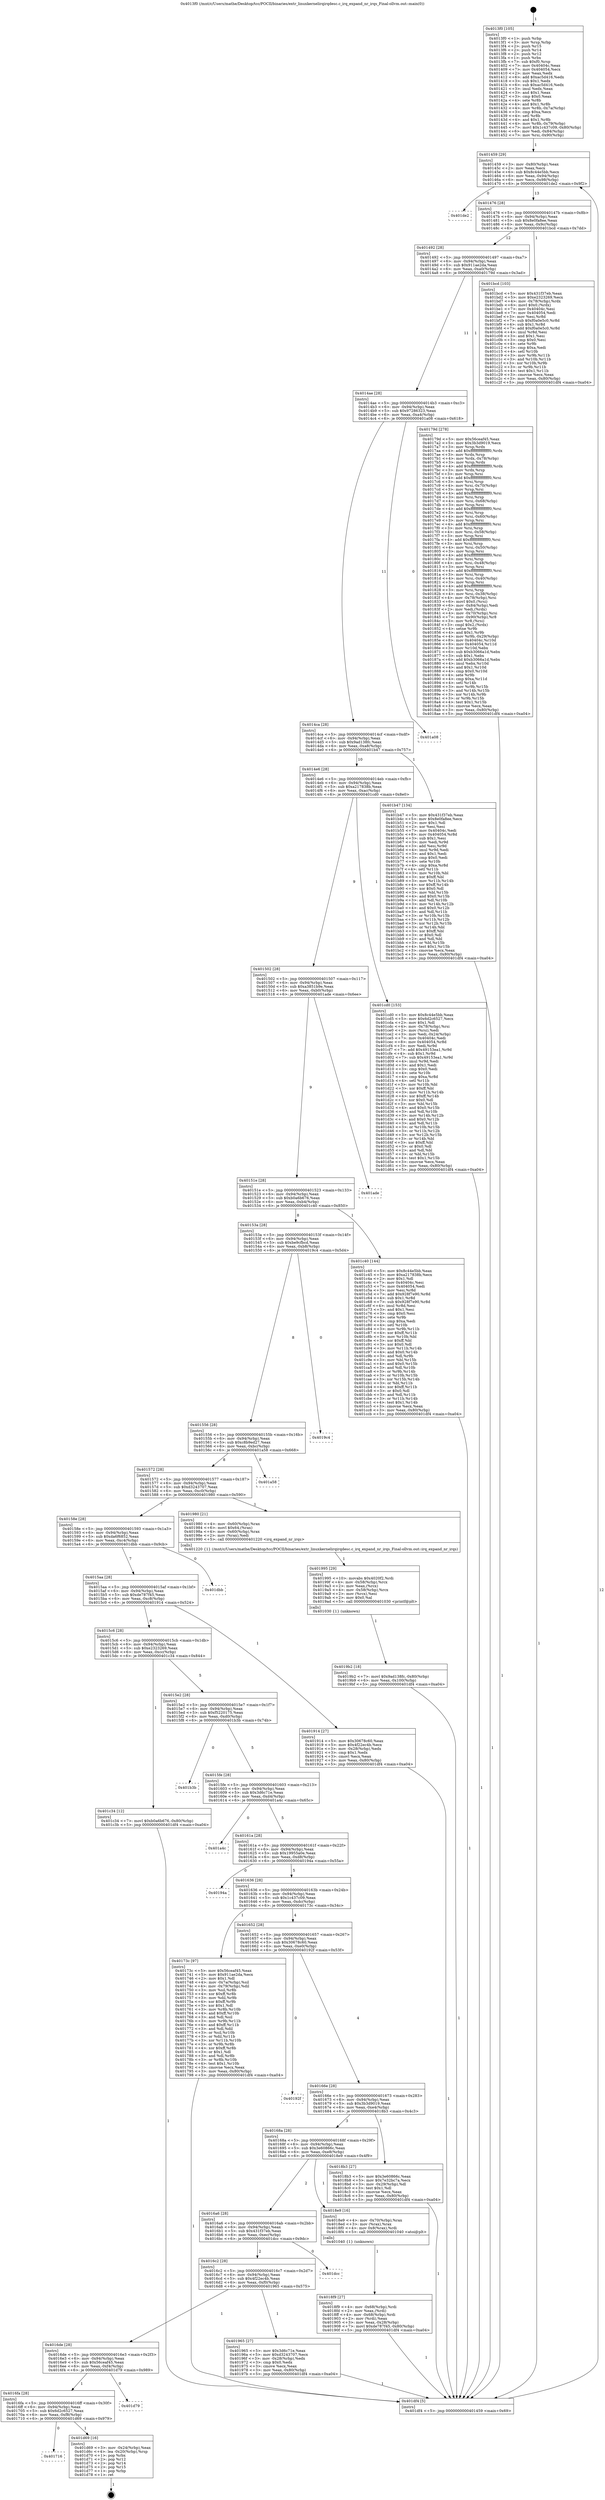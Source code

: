 digraph "0x4013f0" {
  label = "0x4013f0 (/mnt/c/Users/mathe/Desktop/tcc/POCII/binaries/extr_linuxkernelirqirqdesc.c_irq_expand_nr_irqs_Final-ollvm.out::main(0))"
  labelloc = "t"
  node[shape=record]

  Entry [label="",width=0.3,height=0.3,shape=circle,fillcolor=black,style=filled]
  "0x401459" [label="{
     0x401459 [29]\l
     | [instrs]\l
     &nbsp;&nbsp;0x401459 \<+3\>: mov -0x80(%rbp),%eax\l
     &nbsp;&nbsp;0x40145c \<+2\>: mov %eax,%ecx\l
     &nbsp;&nbsp;0x40145e \<+6\>: sub $0x8c44e5bb,%ecx\l
     &nbsp;&nbsp;0x401464 \<+6\>: mov %eax,-0x94(%rbp)\l
     &nbsp;&nbsp;0x40146a \<+6\>: mov %ecx,-0x98(%rbp)\l
     &nbsp;&nbsp;0x401470 \<+6\>: je 0000000000401de2 \<main+0x9f2\>\l
  }"]
  "0x401de2" [label="{
     0x401de2\l
  }", style=dashed]
  "0x401476" [label="{
     0x401476 [28]\l
     | [instrs]\l
     &nbsp;&nbsp;0x401476 \<+5\>: jmp 000000000040147b \<main+0x8b\>\l
     &nbsp;&nbsp;0x40147b \<+6\>: mov -0x94(%rbp),%eax\l
     &nbsp;&nbsp;0x401481 \<+5\>: sub $0x8e0fa8ee,%eax\l
     &nbsp;&nbsp;0x401486 \<+6\>: mov %eax,-0x9c(%rbp)\l
     &nbsp;&nbsp;0x40148c \<+6\>: je 0000000000401bcd \<main+0x7dd\>\l
  }"]
  Exit [label="",width=0.3,height=0.3,shape=circle,fillcolor=black,style=filled,peripheries=2]
  "0x401bcd" [label="{
     0x401bcd [103]\l
     | [instrs]\l
     &nbsp;&nbsp;0x401bcd \<+5\>: mov $0x431f37eb,%eax\l
     &nbsp;&nbsp;0x401bd2 \<+5\>: mov $0xe2323269,%ecx\l
     &nbsp;&nbsp;0x401bd7 \<+4\>: mov -0x78(%rbp),%rdx\l
     &nbsp;&nbsp;0x401bdb \<+6\>: movl $0x0,(%rdx)\l
     &nbsp;&nbsp;0x401be1 \<+7\>: mov 0x40404c,%esi\l
     &nbsp;&nbsp;0x401be8 \<+7\>: mov 0x404054,%edi\l
     &nbsp;&nbsp;0x401bef \<+3\>: mov %esi,%r8d\l
     &nbsp;&nbsp;0x401bf2 \<+7\>: sub $0xf0a0e5c0,%r8d\l
     &nbsp;&nbsp;0x401bf9 \<+4\>: sub $0x1,%r8d\l
     &nbsp;&nbsp;0x401bfd \<+7\>: add $0xf0a0e5c0,%r8d\l
     &nbsp;&nbsp;0x401c04 \<+4\>: imul %r8d,%esi\l
     &nbsp;&nbsp;0x401c08 \<+3\>: and $0x1,%esi\l
     &nbsp;&nbsp;0x401c0b \<+3\>: cmp $0x0,%esi\l
     &nbsp;&nbsp;0x401c0e \<+4\>: sete %r9b\l
     &nbsp;&nbsp;0x401c12 \<+3\>: cmp $0xa,%edi\l
     &nbsp;&nbsp;0x401c15 \<+4\>: setl %r10b\l
     &nbsp;&nbsp;0x401c19 \<+3\>: mov %r9b,%r11b\l
     &nbsp;&nbsp;0x401c1c \<+3\>: and %r10b,%r11b\l
     &nbsp;&nbsp;0x401c1f \<+3\>: xor %r10b,%r9b\l
     &nbsp;&nbsp;0x401c22 \<+3\>: or %r9b,%r11b\l
     &nbsp;&nbsp;0x401c25 \<+4\>: test $0x1,%r11b\l
     &nbsp;&nbsp;0x401c29 \<+3\>: cmovne %ecx,%eax\l
     &nbsp;&nbsp;0x401c2c \<+3\>: mov %eax,-0x80(%rbp)\l
     &nbsp;&nbsp;0x401c2f \<+5\>: jmp 0000000000401df4 \<main+0xa04\>\l
  }"]
  "0x401492" [label="{
     0x401492 [28]\l
     | [instrs]\l
     &nbsp;&nbsp;0x401492 \<+5\>: jmp 0000000000401497 \<main+0xa7\>\l
     &nbsp;&nbsp;0x401497 \<+6\>: mov -0x94(%rbp),%eax\l
     &nbsp;&nbsp;0x40149d \<+5\>: sub $0x911ae2da,%eax\l
     &nbsp;&nbsp;0x4014a2 \<+6\>: mov %eax,-0xa0(%rbp)\l
     &nbsp;&nbsp;0x4014a8 \<+6\>: je 000000000040179d \<main+0x3ad\>\l
  }"]
  "0x401716" [label="{
     0x401716\l
  }", style=dashed]
  "0x40179d" [label="{
     0x40179d [278]\l
     | [instrs]\l
     &nbsp;&nbsp;0x40179d \<+5\>: mov $0x56ceaf45,%eax\l
     &nbsp;&nbsp;0x4017a2 \<+5\>: mov $0x3b3d9019,%ecx\l
     &nbsp;&nbsp;0x4017a7 \<+3\>: mov %rsp,%rdx\l
     &nbsp;&nbsp;0x4017aa \<+4\>: add $0xfffffffffffffff0,%rdx\l
     &nbsp;&nbsp;0x4017ae \<+3\>: mov %rdx,%rsp\l
     &nbsp;&nbsp;0x4017b1 \<+4\>: mov %rdx,-0x78(%rbp)\l
     &nbsp;&nbsp;0x4017b5 \<+3\>: mov %rsp,%rdx\l
     &nbsp;&nbsp;0x4017b8 \<+4\>: add $0xfffffffffffffff0,%rdx\l
     &nbsp;&nbsp;0x4017bc \<+3\>: mov %rdx,%rsp\l
     &nbsp;&nbsp;0x4017bf \<+3\>: mov %rsp,%rsi\l
     &nbsp;&nbsp;0x4017c2 \<+4\>: add $0xfffffffffffffff0,%rsi\l
     &nbsp;&nbsp;0x4017c6 \<+3\>: mov %rsi,%rsp\l
     &nbsp;&nbsp;0x4017c9 \<+4\>: mov %rsi,-0x70(%rbp)\l
     &nbsp;&nbsp;0x4017cd \<+3\>: mov %rsp,%rsi\l
     &nbsp;&nbsp;0x4017d0 \<+4\>: add $0xfffffffffffffff0,%rsi\l
     &nbsp;&nbsp;0x4017d4 \<+3\>: mov %rsi,%rsp\l
     &nbsp;&nbsp;0x4017d7 \<+4\>: mov %rsi,-0x68(%rbp)\l
     &nbsp;&nbsp;0x4017db \<+3\>: mov %rsp,%rsi\l
     &nbsp;&nbsp;0x4017de \<+4\>: add $0xfffffffffffffff0,%rsi\l
     &nbsp;&nbsp;0x4017e2 \<+3\>: mov %rsi,%rsp\l
     &nbsp;&nbsp;0x4017e5 \<+4\>: mov %rsi,-0x60(%rbp)\l
     &nbsp;&nbsp;0x4017e9 \<+3\>: mov %rsp,%rsi\l
     &nbsp;&nbsp;0x4017ec \<+4\>: add $0xfffffffffffffff0,%rsi\l
     &nbsp;&nbsp;0x4017f0 \<+3\>: mov %rsi,%rsp\l
     &nbsp;&nbsp;0x4017f3 \<+4\>: mov %rsi,-0x58(%rbp)\l
     &nbsp;&nbsp;0x4017f7 \<+3\>: mov %rsp,%rsi\l
     &nbsp;&nbsp;0x4017fa \<+4\>: add $0xfffffffffffffff0,%rsi\l
     &nbsp;&nbsp;0x4017fe \<+3\>: mov %rsi,%rsp\l
     &nbsp;&nbsp;0x401801 \<+4\>: mov %rsi,-0x50(%rbp)\l
     &nbsp;&nbsp;0x401805 \<+3\>: mov %rsp,%rsi\l
     &nbsp;&nbsp;0x401808 \<+4\>: add $0xfffffffffffffff0,%rsi\l
     &nbsp;&nbsp;0x40180c \<+3\>: mov %rsi,%rsp\l
     &nbsp;&nbsp;0x40180f \<+4\>: mov %rsi,-0x48(%rbp)\l
     &nbsp;&nbsp;0x401813 \<+3\>: mov %rsp,%rsi\l
     &nbsp;&nbsp;0x401816 \<+4\>: add $0xfffffffffffffff0,%rsi\l
     &nbsp;&nbsp;0x40181a \<+3\>: mov %rsi,%rsp\l
     &nbsp;&nbsp;0x40181d \<+4\>: mov %rsi,-0x40(%rbp)\l
     &nbsp;&nbsp;0x401821 \<+3\>: mov %rsp,%rsi\l
     &nbsp;&nbsp;0x401824 \<+4\>: add $0xfffffffffffffff0,%rsi\l
     &nbsp;&nbsp;0x401828 \<+3\>: mov %rsi,%rsp\l
     &nbsp;&nbsp;0x40182b \<+4\>: mov %rsi,-0x38(%rbp)\l
     &nbsp;&nbsp;0x40182f \<+4\>: mov -0x78(%rbp),%rsi\l
     &nbsp;&nbsp;0x401833 \<+6\>: movl $0x0,(%rsi)\l
     &nbsp;&nbsp;0x401839 \<+6\>: mov -0x84(%rbp),%edi\l
     &nbsp;&nbsp;0x40183f \<+2\>: mov %edi,(%rdx)\l
     &nbsp;&nbsp;0x401841 \<+4\>: mov -0x70(%rbp),%rsi\l
     &nbsp;&nbsp;0x401845 \<+7\>: mov -0x90(%rbp),%r8\l
     &nbsp;&nbsp;0x40184c \<+3\>: mov %r8,(%rsi)\l
     &nbsp;&nbsp;0x40184f \<+3\>: cmpl $0x2,(%rdx)\l
     &nbsp;&nbsp;0x401852 \<+4\>: setne %r9b\l
     &nbsp;&nbsp;0x401856 \<+4\>: and $0x1,%r9b\l
     &nbsp;&nbsp;0x40185a \<+4\>: mov %r9b,-0x29(%rbp)\l
     &nbsp;&nbsp;0x40185e \<+8\>: mov 0x40404c,%r10d\l
     &nbsp;&nbsp;0x401866 \<+8\>: mov 0x404054,%r11d\l
     &nbsp;&nbsp;0x40186e \<+3\>: mov %r10d,%ebx\l
     &nbsp;&nbsp;0x401871 \<+6\>: sub $0xb3066a1d,%ebx\l
     &nbsp;&nbsp;0x401877 \<+3\>: sub $0x1,%ebx\l
     &nbsp;&nbsp;0x40187a \<+6\>: add $0xb3066a1d,%ebx\l
     &nbsp;&nbsp;0x401880 \<+4\>: imul %ebx,%r10d\l
     &nbsp;&nbsp;0x401884 \<+4\>: and $0x1,%r10d\l
     &nbsp;&nbsp;0x401888 \<+4\>: cmp $0x0,%r10d\l
     &nbsp;&nbsp;0x40188c \<+4\>: sete %r9b\l
     &nbsp;&nbsp;0x401890 \<+4\>: cmp $0xa,%r11d\l
     &nbsp;&nbsp;0x401894 \<+4\>: setl %r14b\l
     &nbsp;&nbsp;0x401898 \<+3\>: mov %r9b,%r15b\l
     &nbsp;&nbsp;0x40189b \<+3\>: and %r14b,%r15b\l
     &nbsp;&nbsp;0x40189e \<+3\>: xor %r14b,%r9b\l
     &nbsp;&nbsp;0x4018a1 \<+3\>: or %r9b,%r15b\l
     &nbsp;&nbsp;0x4018a4 \<+4\>: test $0x1,%r15b\l
     &nbsp;&nbsp;0x4018a8 \<+3\>: cmovne %ecx,%eax\l
     &nbsp;&nbsp;0x4018ab \<+3\>: mov %eax,-0x80(%rbp)\l
     &nbsp;&nbsp;0x4018ae \<+5\>: jmp 0000000000401df4 \<main+0xa04\>\l
  }"]
  "0x4014ae" [label="{
     0x4014ae [28]\l
     | [instrs]\l
     &nbsp;&nbsp;0x4014ae \<+5\>: jmp 00000000004014b3 \<main+0xc3\>\l
     &nbsp;&nbsp;0x4014b3 \<+6\>: mov -0x94(%rbp),%eax\l
     &nbsp;&nbsp;0x4014b9 \<+5\>: sub $0x97286323,%eax\l
     &nbsp;&nbsp;0x4014be \<+6\>: mov %eax,-0xa4(%rbp)\l
     &nbsp;&nbsp;0x4014c4 \<+6\>: je 0000000000401a08 \<main+0x618\>\l
  }"]
  "0x401d69" [label="{
     0x401d69 [16]\l
     | [instrs]\l
     &nbsp;&nbsp;0x401d69 \<+3\>: mov -0x24(%rbp),%eax\l
     &nbsp;&nbsp;0x401d6c \<+4\>: lea -0x20(%rbp),%rsp\l
     &nbsp;&nbsp;0x401d70 \<+1\>: pop %rbx\l
     &nbsp;&nbsp;0x401d71 \<+2\>: pop %r12\l
     &nbsp;&nbsp;0x401d73 \<+2\>: pop %r14\l
     &nbsp;&nbsp;0x401d75 \<+2\>: pop %r15\l
     &nbsp;&nbsp;0x401d77 \<+1\>: pop %rbp\l
     &nbsp;&nbsp;0x401d78 \<+1\>: ret\l
  }"]
  "0x401a08" [label="{
     0x401a08\l
  }", style=dashed]
  "0x4014ca" [label="{
     0x4014ca [28]\l
     | [instrs]\l
     &nbsp;&nbsp;0x4014ca \<+5\>: jmp 00000000004014cf \<main+0xdf\>\l
     &nbsp;&nbsp;0x4014cf \<+6\>: mov -0x94(%rbp),%eax\l
     &nbsp;&nbsp;0x4014d5 \<+5\>: sub $0x9ad138fc,%eax\l
     &nbsp;&nbsp;0x4014da \<+6\>: mov %eax,-0xa8(%rbp)\l
     &nbsp;&nbsp;0x4014e0 \<+6\>: je 0000000000401b47 \<main+0x757\>\l
  }"]
  "0x4016fa" [label="{
     0x4016fa [28]\l
     | [instrs]\l
     &nbsp;&nbsp;0x4016fa \<+5\>: jmp 00000000004016ff \<main+0x30f\>\l
     &nbsp;&nbsp;0x4016ff \<+6\>: mov -0x94(%rbp),%eax\l
     &nbsp;&nbsp;0x401705 \<+5\>: sub $0x6d2c6527,%eax\l
     &nbsp;&nbsp;0x40170a \<+6\>: mov %eax,-0xf8(%rbp)\l
     &nbsp;&nbsp;0x401710 \<+6\>: je 0000000000401d69 \<main+0x979\>\l
  }"]
  "0x401b47" [label="{
     0x401b47 [134]\l
     | [instrs]\l
     &nbsp;&nbsp;0x401b47 \<+5\>: mov $0x431f37eb,%eax\l
     &nbsp;&nbsp;0x401b4c \<+5\>: mov $0x8e0fa8ee,%ecx\l
     &nbsp;&nbsp;0x401b51 \<+2\>: mov $0x1,%dl\l
     &nbsp;&nbsp;0x401b53 \<+2\>: xor %esi,%esi\l
     &nbsp;&nbsp;0x401b55 \<+7\>: mov 0x40404c,%edi\l
     &nbsp;&nbsp;0x401b5c \<+8\>: mov 0x404054,%r8d\l
     &nbsp;&nbsp;0x401b64 \<+3\>: sub $0x1,%esi\l
     &nbsp;&nbsp;0x401b67 \<+3\>: mov %edi,%r9d\l
     &nbsp;&nbsp;0x401b6a \<+3\>: add %esi,%r9d\l
     &nbsp;&nbsp;0x401b6d \<+4\>: imul %r9d,%edi\l
     &nbsp;&nbsp;0x401b71 \<+3\>: and $0x1,%edi\l
     &nbsp;&nbsp;0x401b74 \<+3\>: cmp $0x0,%edi\l
     &nbsp;&nbsp;0x401b77 \<+4\>: sete %r10b\l
     &nbsp;&nbsp;0x401b7b \<+4\>: cmp $0xa,%r8d\l
     &nbsp;&nbsp;0x401b7f \<+4\>: setl %r11b\l
     &nbsp;&nbsp;0x401b83 \<+3\>: mov %r10b,%bl\l
     &nbsp;&nbsp;0x401b86 \<+3\>: xor $0xff,%bl\l
     &nbsp;&nbsp;0x401b89 \<+3\>: mov %r11b,%r14b\l
     &nbsp;&nbsp;0x401b8c \<+4\>: xor $0xff,%r14b\l
     &nbsp;&nbsp;0x401b90 \<+3\>: xor $0x0,%dl\l
     &nbsp;&nbsp;0x401b93 \<+3\>: mov %bl,%r15b\l
     &nbsp;&nbsp;0x401b96 \<+4\>: and $0x0,%r15b\l
     &nbsp;&nbsp;0x401b9a \<+3\>: and %dl,%r10b\l
     &nbsp;&nbsp;0x401b9d \<+3\>: mov %r14b,%r12b\l
     &nbsp;&nbsp;0x401ba0 \<+4\>: and $0x0,%r12b\l
     &nbsp;&nbsp;0x401ba4 \<+3\>: and %dl,%r11b\l
     &nbsp;&nbsp;0x401ba7 \<+3\>: or %r10b,%r15b\l
     &nbsp;&nbsp;0x401baa \<+3\>: or %r11b,%r12b\l
     &nbsp;&nbsp;0x401bad \<+3\>: xor %r12b,%r15b\l
     &nbsp;&nbsp;0x401bb0 \<+3\>: or %r14b,%bl\l
     &nbsp;&nbsp;0x401bb3 \<+3\>: xor $0xff,%bl\l
     &nbsp;&nbsp;0x401bb6 \<+3\>: or $0x0,%dl\l
     &nbsp;&nbsp;0x401bb9 \<+2\>: and %dl,%bl\l
     &nbsp;&nbsp;0x401bbb \<+3\>: or %bl,%r15b\l
     &nbsp;&nbsp;0x401bbe \<+4\>: test $0x1,%r15b\l
     &nbsp;&nbsp;0x401bc2 \<+3\>: cmovne %ecx,%eax\l
     &nbsp;&nbsp;0x401bc5 \<+3\>: mov %eax,-0x80(%rbp)\l
     &nbsp;&nbsp;0x401bc8 \<+5\>: jmp 0000000000401df4 \<main+0xa04\>\l
  }"]
  "0x4014e6" [label="{
     0x4014e6 [28]\l
     | [instrs]\l
     &nbsp;&nbsp;0x4014e6 \<+5\>: jmp 00000000004014eb \<main+0xfb\>\l
     &nbsp;&nbsp;0x4014eb \<+6\>: mov -0x94(%rbp),%eax\l
     &nbsp;&nbsp;0x4014f1 \<+5\>: sub $0xa217838b,%eax\l
     &nbsp;&nbsp;0x4014f6 \<+6\>: mov %eax,-0xac(%rbp)\l
     &nbsp;&nbsp;0x4014fc \<+6\>: je 0000000000401cd0 \<main+0x8e0\>\l
  }"]
  "0x401d79" [label="{
     0x401d79\l
  }", style=dashed]
  "0x401cd0" [label="{
     0x401cd0 [153]\l
     | [instrs]\l
     &nbsp;&nbsp;0x401cd0 \<+5\>: mov $0x8c44e5bb,%eax\l
     &nbsp;&nbsp;0x401cd5 \<+5\>: mov $0x6d2c6527,%ecx\l
     &nbsp;&nbsp;0x401cda \<+2\>: mov $0x1,%dl\l
     &nbsp;&nbsp;0x401cdc \<+4\>: mov -0x78(%rbp),%rsi\l
     &nbsp;&nbsp;0x401ce0 \<+2\>: mov (%rsi),%edi\l
     &nbsp;&nbsp;0x401ce2 \<+3\>: mov %edi,-0x24(%rbp)\l
     &nbsp;&nbsp;0x401ce5 \<+7\>: mov 0x40404c,%edi\l
     &nbsp;&nbsp;0x401cec \<+8\>: mov 0x404054,%r8d\l
     &nbsp;&nbsp;0x401cf4 \<+3\>: mov %edi,%r9d\l
     &nbsp;&nbsp;0x401cf7 \<+7\>: add $0x49153ea1,%r9d\l
     &nbsp;&nbsp;0x401cfe \<+4\>: sub $0x1,%r9d\l
     &nbsp;&nbsp;0x401d02 \<+7\>: sub $0x49153ea1,%r9d\l
     &nbsp;&nbsp;0x401d09 \<+4\>: imul %r9d,%edi\l
     &nbsp;&nbsp;0x401d0d \<+3\>: and $0x1,%edi\l
     &nbsp;&nbsp;0x401d10 \<+3\>: cmp $0x0,%edi\l
     &nbsp;&nbsp;0x401d13 \<+4\>: sete %r10b\l
     &nbsp;&nbsp;0x401d17 \<+4\>: cmp $0xa,%r8d\l
     &nbsp;&nbsp;0x401d1b \<+4\>: setl %r11b\l
     &nbsp;&nbsp;0x401d1f \<+3\>: mov %r10b,%bl\l
     &nbsp;&nbsp;0x401d22 \<+3\>: xor $0xff,%bl\l
     &nbsp;&nbsp;0x401d25 \<+3\>: mov %r11b,%r14b\l
     &nbsp;&nbsp;0x401d28 \<+4\>: xor $0xff,%r14b\l
     &nbsp;&nbsp;0x401d2c \<+3\>: xor $0x0,%dl\l
     &nbsp;&nbsp;0x401d2f \<+3\>: mov %bl,%r15b\l
     &nbsp;&nbsp;0x401d32 \<+4\>: and $0x0,%r15b\l
     &nbsp;&nbsp;0x401d36 \<+3\>: and %dl,%r10b\l
     &nbsp;&nbsp;0x401d39 \<+3\>: mov %r14b,%r12b\l
     &nbsp;&nbsp;0x401d3c \<+4\>: and $0x0,%r12b\l
     &nbsp;&nbsp;0x401d40 \<+3\>: and %dl,%r11b\l
     &nbsp;&nbsp;0x401d43 \<+3\>: or %r10b,%r15b\l
     &nbsp;&nbsp;0x401d46 \<+3\>: or %r11b,%r12b\l
     &nbsp;&nbsp;0x401d49 \<+3\>: xor %r12b,%r15b\l
     &nbsp;&nbsp;0x401d4c \<+3\>: or %r14b,%bl\l
     &nbsp;&nbsp;0x401d4f \<+3\>: xor $0xff,%bl\l
     &nbsp;&nbsp;0x401d52 \<+3\>: or $0x0,%dl\l
     &nbsp;&nbsp;0x401d55 \<+2\>: and %dl,%bl\l
     &nbsp;&nbsp;0x401d57 \<+3\>: or %bl,%r15b\l
     &nbsp;&nbsp;0x401d5a \<+4\>: test $0x1,%r15b\l
     &nbsp;&nbsp;0x401d5e \<+3\>: cmovne %ecx,%eax\l
     &nbsp;&nbsp;0x401d61 \<+3\>: mov %eax,-0x80(%rbp)\l
     &nbsp;&nbsp;0x401d64 \<+5\>: jmp 0000000000401df4 \<main+0xa04\>\l
  }"]
  "0x401502" [label="{
     0x401502 [28]\l
     | [instrs]\l
     &nbsp;&nbsp;0x401502 \<+5\>: jmp 0000000000401507 \<main+0x117\>\l
     &nbsp;&nbsp;0x401507 \<+6\>: mov -0x94(%rbp),%eax\l
     &nbsp;&nbsp;0x40150d \<+5\>: sub $0xa3851b9e,%eax\l
     &nbsp;&nbsp;0x401512 \<+6\>: mov %eax,-0xb0(%rbp)\l
     &nbsp;&nbsp;0x401518 \<+6\>: je 0000000000401ade \<main+0x6ee\>\l
  }"]
  "0x4019b2" [label="{
     0x4019b2 [18]\l
     | [instrs]\l
     &nbsp;&nbsp;0x4019b2 \<+7\>: movl $0x9ad138fc,-0x80(%rbp)\l
     &nbsp;&nbsp;0x4019b9 \<+6\>: mov %eax,-0x100(%rbp)\l
     &nbsp;&nbsp;0x4019bf \<+5\>: jmp 0000000000401df4 \<main+0xa04\>\l
  }"]
  "0x401ade" [label="{
     0x401ade\l
  }", style=dashed]
  "0x40151e" [label="{
     0x40151e [28]\l
     | [instrs]\l
     &nbsp;&nbsp;0x40151e \<+5\>: jmp 0000000000401523 \<main+0x133\>\l
     &nbsp;&nbsp;0x401523 \<+6\>: mov -0x94(%rbp),%eax\l
     &nbsp;&nbsp;0x401529 \<+5\>: sub $0xb0a6b676,%eax\l
     &nbsp;&nbsp;0x40152e \<+6\>: mov %eax,-0xb4(%rbp)\l
     &nbsp;&nbsp;0x401534 \<+6\>: je 0000000000401c40 \<main+0x850\>\l
  }"]
  "0x401995" [label="{
     0x401995 [29]\l
     | [instrs]\l
     &nbsp;&nbsp;0x401995 \<+10\>: movabs $0x4020f2,%rdi\l
     &nbsp;&nbsp;0x40199f \<+4\>: mov -0x58(%rbp),%rcx\l
     &nbsp;&nbsp;0x4019a3 \<+2\>: mov %eax,(%rcx)\l
     &nbsp;&nbsp;0x4019a5 \<+4\>: mov -0x58(%rbp),%rcx\l
     &nbsp;&nbsp;0x4019a9 \<+2\>: mov (%rcx),%esi\l
     &nbsp;&nbsp;0x4019ab \<+2\>: mov $0x0,%al\l
     &nbsp;&nbsp;0x4019ad \<+5\>: call 0000000000401030 \<printf@plt\>\l
     | [calls]\l
     &nbsp;&nbsp;0x401030 \{1\} (unknown)\l
  }"]
  "0x401c40" [label="{
     0x401c40 [144]\l
     | [instrs]\l
     &nbsp;&nbsp;0x401c40 \<+5\>: mov $0x8c44e5bb,%eax\l
     &nbsp;&nbsp;0x401c45 \<+5\>: mov $0xa217838b,%ecx\l
     &nbsp;&nbsp;0x401c4a \<+2\>: mov $0x1,%dl\l
     &nbsp;&nbsp;0x401c4c \<+7\>: mov 0x40404c,%esi\l
     &nbsp;&nbsp;0x401c53 \<+7\>: mov 0x404054,%edi\l
     &nbsp;&nbsp;0x401c5a \<+3\>: mov %esi,%r8d\l
     &nbsp;&nbsp;0x401c5d \<+7\>: add $0x928f7e90,%r8d\l
     &nbsp;&nbsp;0x401c64 \<+4\>: sub $0x1,%r8d\l
     &nbsp;&nbsp;0x401c68 \<+7\>: sub $0x928f7e90,%r8d\l
     &nbsp;&nbsp;0x401c6f \<+4\>: imul %r8d,%esi\l
     &nbsp;&nbsp;0x401c73 \<+3\>: and $0x1,%esi\l
     &nbsp;&nbsp;0x401c76 \<+3\>: cmp $0x0,%esi\l
     &nbsp;&nbsp;0x401c79 \<+4\>: sete %r9b\l
     &nbsp;&nbsp;0x401c7d \<+3\>: cmp $0xa,%edi\l
     &nbsp;&nbsp;0x401c80 \<+4\>: setl %r10b\l
     &nbsp;&nbsp;0x401c84 \<+3\>: mov %r9b,%r11b\l
     &nbsp;&nbsp;0x401c87 \<+4\>: xor $0xff,%r11b\l
     &nbsp;&nbsp;0x401c8b \<+3\>: mov %r10b,%bl\l
     &nbsp;&nbsp;0x401c8e \<+3\>: xor $0xff,%bl\l
     &nbsp;&nbsp;0x401c91 \<+3\>: xor $0x0,%dl\l
     &nbsp;&nbsp;0x401c94 \<+3\>: mov %r11b,%r14b\l
     &nbsp;&nbsp;0x401c97 \<+4\>: and $0x0,%r14b\l
     &nbsp;&nbsp;0x401c9b \<+3\>: and %dl,%r9b\l
     &nbsp;&nbsp;0x401c9e \<+3\>: mov %bl,%r15b\l
     &nbsp;&nbsp;0x401ca1 \<+4\>: and $0x0,%r15b\l
     &nbsp;&nbsp;0x401ca5 \<+3\>: and %dl,%r10b\l
     &nbsp;&nbsp;0x401ca8 \<+3\>: or %r9b,%r14b\l
     &nbsp;&nbsp;0x401cab \<+3\>: or %r10b,%r15b\l
     &nbsp;&nbsp;0x401cae \<+3\>: xor %r15b,%r14b\l
     &nbsp;&nbsp;0x401cb1 \<+3\>: or %bl,%r11b\l
     &nbsp;&nbsp;0x401cb4 \<+4\>: xor $0xff,%r11b\l
     &nbsp;&nbsp;0x401cb8 \<+3\>: or $0x0,%dl\l
     &nbsp;&nbsp;0x401cbb \<+3\>: and %dl,%r11b\l
     &nbsp;&nbsp;0x401cbe \<+3\>: or %r11b,%r14b\l
     &nbsp;&nbsp;0x401cc1 \<+4\>: test $0x1,%r14b\l
     &nbsp;&nbsp;0x401cc5 \<+3\>: cmovne %ecx,%eax\l
     &nbsp;&nbsp;0x401cc8 \<+3\>: mov %eax,-0x80(%rbp)\l
     &nbsp;&nbsp;0x401ccb \<+5\>: jmp 0000000000401df4 \<main+0xa04\>\l
  }"]
  "0x40153a" [label="{
     0x40153a [28]\l
     | [instrs]\l
     &nbsp;&nbsp;0x40153a \<+5\>: jmp 000000000040153f \<main+0x14f\>\l
     &nbsp;&nbsp;0x40153f \<+6\>: mov -0x94(%rbp),%eax\l
     &nbsp;&nbsp;0x401545 \<+5\>: sub $0xbe9cfbcd,%eax\l
     &nbsp;&nbsp;0x40154a \<+6\>: mov %eax,-0xb8(%rbp)\l
     &nbsp;&nbsp;0x401550 \<+6\>: je 00000000004019c4 \<main+0x5d4\>\l
  }"]
  "0x4016de" [label="{
     0x4016de [28]\l
     | [instrs]\l
     &nbsp;&nbsp;0x4016de \<+5\>: jmp 00000000004016e3 \<main+0x2f3\>\l
     &nbsp;&nbsp;0x4016e3 \<+6\>: mov -0x94(%rbp),%eax\l
     &nbsp;&nbsp;0x4016e9 \<+5\>: sub $0x56ceaf45,%eax\l
     &nbsp;&nbsp;0x4016ee \<+6\>: mov %eax,-0xf4(%rbp)\l
     &nbsp;&nbsp;0x4016f4 \<+6\>: je 0000000000401d79 \<main+0x989\>\l
  }"]
  "0x4019c4" [label="{
     0x4019c4\l
  }", style=dashed]
  "0x401556" [label="{
     0x401556 [28]\l
     | [instrs]\l
     &nbsp;&nbsp;0x401556 \<+5\>: jmp 000000000040155b \<main+0x16b\>\l
     &nbsp;&nbsp;0x40155b \<+6\>: mov -0x94(%rbp),%eax\l
     &nbsp;&nbsp;0x401561 \<+5\>: sub $0xc8b9ed27,%eax\l
     &nbsp;&nbsp;0x401566 \<+6\>: mov %eax,-0xbc(%rbp)\l
     &nbsp;&nbsp;0x40156c \<+6\>: je 0000000000401a58 \<main+0x668\>\l
  }"]
  "0x401965" [label="{
     0x401965 [27]\l
     | [instrs]\l
     &nbsp;&nbsp;0x401965 \<+5\>: mov $0x3d6c71e,%eax\l
     &nbsp;&nbsp;0x40196a \<+5\>: mov $0xd3243707,%ecx\l
     &nbsp;&nbsp;0x40196f \<+3\>: mov -0x28(%rbp),%edx\l
     &nbsp;&nbsp;0x401972 \<+3\>: cmp $0x0,%edx\l
     &nbsp;&nbsp;0x401975 \<+3\>: cmove %ecx,%eax\l
     &nbsp;&nbsp;0x401978 \<+3\>: mov %eax,-0x80(%rbp)\l
     &nbsp;&nbsp;0x40197b \<+5\>: jmp 0000000000401df4 \<main+0xa04\>\l
  }"]
  "0x401a58" [label="{
     0x401a58\l
  }", style=dashed]
  "0x401572" [label="{
     0x401572 [28]\l
     | [instrs]\l
     &nbsp;&nbsp;0x401572 \<+5\>: jmp 0000000000401577 \<main+0x187\>\l
     &nbsp;&nbsp;0x401577 \<+6\>: mov -0x94(%rbp),%eax\l
     &nbsp;&nbsp;0x40157d \<+5\>: sub $0xd3243707,%eax\l
     &nbsp;&nbsp;0x401582 \<+6\>: mov %eax,-0xc0(%rbp)\l
     &nbsp;&nbsp;0x401588 \<+6\>: je 0000000000401980 \<main+0x590\>\l
  }"]
  "0x4016c2" [label="{
     0x4016c2 [28]\l
     | [instrs]\l
     &nbsp;&nbsp;0x4016c2 \<+5\>: jmp 00000000004016c7 \<main+0x2d7\>\l
     &nbsp;&nbsp;0x4016c7 \<+6\>: mov -0x94(%rbp),%eax\l
     &nbsp;&nbsp;0x4016cd \<+5\>: sub $0x4f22ec4b,%eax\l
     &nbsp;&nbsp;0x4016d2 \<+6\>: mov %eax,-0xf0(%rbp)\l
     &nbsp;&nbsp;0x4016d8 \<+6\>: je 0000000000401965 \<main+0x575\>\l
  }"]
  "0x401980" [label="{
     0x401980 [21]\l
     | [instrs]\l
     &nbsp;&nbsp;0x401980 \<+4\>: mov -0x60(%rbp),%rax\l
     &nbsp;&nbsp;0x401984 \<+6\>: movl $0x64,(%rax)\l
     &nbsp;&nbsp;0x40198a \<+4\>: mov -0x60(%rbp),%rax\l
     &nbsp;&nbsp;0x40198e \<+2\>: mov (%rax),%edi\l
     &nbsp;&nbsp;0x401990 \<+5\>: call 0000000000401220 \<irq_expand_nr_irqs\>\l
     | [calls]\l
     &nbsp;&nbsp;0x401220 \{1\} (/mnt/c/Users/mathe/Desktop/tcc/POCII/binaries/extr_linuxkernelirqirqdesc.c_irq_expand_nr_irqs_Final-ollvm.out::irq_expand_nr_irqs)\l
  }"]
  "0x40158e" [label="{
     0x40158e [28]\l
     | [instrs]\l
     &nbsp;&nbsp;0x40158e \<+5\>: jmp 0000000000401593 \<main+0x1a3\>\l
     &nbsp;&nbsp;0x401593 \<+6\>: mov -0x94(%rbp),%eax\l
     &nbsp;&nbsp;0x401599 \<+5\>: sub $0xda6f6852,%eax\l
     &nbsp;&nbsp;0x40159e \<+6\>: mov %eax,-0xc4(%rbp)\l
     &nbsp;&nbsp;0x4015a4 \<+6\>: je 0000000000401dbb \<main+0x9cb\>\l
  }"]
  "0x401dcc" [label="{
     0x401dcc\l
  }", style=dashed]
  "0x401dbb" [label="{
     0x401dbb\l
  }", style=dashed]
  "0x4015aa" [label="{
     0x4015aa [28]\l
     | [instrs]\l
     &nbsp;&nbsp;0x4015aa \<+5\>: jmp 00000000004015af \<main+0x1bf\>\l
     &nbsp;&nbsp;0x4015af \<+6\>: mov -0x94(%rbp),%eax\l
     &nbsp;&nbsp;0x4015b5 \<+5\>: sub $0xde787f45,%eax\l
     &nbsp;&nbsp;0x4015ba \<+6\>: mov %eax,-0xc8(%rbp)\l
     &nbsp;&nbsp;0x4015c0 \<+6\>: je 0000000000401914 \<main+0x524\>\l
  }"]
  "0x4018f9" [label="{
     0x4018f9 [27]\l
     | [instrs]\l
     &nbsp;&nbsp;0x4018f9 \<+4\>: mov -0x68(%rbp),%rdi\l
     &nbsp;&nbsp;0x4018fd \<+2\>: mov %eax,(%rdi)\l
     &nbsp;&nbsp;0x4018ff \<+4\>: mov -0x68(%rbp),%rdi\l
     &nbsp;&nbsp;0x401903 \<+2\>: mov (%rdi),%eax\l
     &nbsp;&nbsp;0x401905 \<+3\>: mov %eax,-0x28(%rbp)\l
     &nbsp;&nbsp;0x401908 \<+7\>: movl $0xde787f45,-0x80(%rbp)\l
     &nbsp;&nbsp;0x40190f \<+5\>: jmp 0000000000401df4 \<main+0xa04\>\l
  }"]
  "0x401914" [label="{
     0x401914 [27]\l
     | [instrs]\l
     &nbsp;&nbsp;0x401914 \<+5\>: mov $0x30678c60,%eax\l
     &nbsp;&nbsp;0x401919 \<+5\>: mov $0x4f22ec4b,%ecx\l
     &nbsp;&nbsp;0x40191e \<+3\>: mov -0x28(%rbp),%edx\l
     &nbsp;&nbsp;0x401921 \<+3\>: cmp $0x1,%edx\l
     &nbsp;&nbsp;0x401924 \<+3\>: cmovl %ecx,%eax\l
     &nbsp;&nbsp;0x401927 \<+3\>: mov %eax,-0x80(%rbp)\l
     &nbsp;&nbsp;0x40192a \<+5\>: jmp 0000000000401df4 \<main+0xa04\>\l
  }"]
  "0x4015c6" [label="{
     0x4015c6 [28]\l
     | [instrs]\l
     &nbsp;&nbsp;0x4015c6 \<+5\>: jmp 00000000004015cb \<main+0x1db\>\l
     &nbsp;&nbsp;0x4015cb \<+6\>: mov -0x94(%rbp),%eax\l
     &nbsp;&nbsp;0x4015d1 \<+5\>: sub $0xe2323269,%eax\l
     &nbsp;&nbsp;0x4015d6 \<+6\>: mov %eax,-0xcc(%rbp)\l
     &nbsp;&nbsp;0x4015dc \<+6\>: je 0000000000401c34 \<main+0x844\>\l
  }"]
  "0x4016a6" [label="{
     0x4016a6 [28]\l
     | [instrs]\l
     &nbsp;&nbsp;0x4016a6 \<+5\>: jmp 00000000004016ab \<main+0x2bb\>\l
     &nbsp;&nbsp;0x4016ab \<+6\>: mov -0x94(%rbp),%eax\l
     &nbsp;&nbsp;0x4016b1 \<+5\>: sub $0x431f37eb,%eax\l
     &nbsp;&nbsp;0x4016b6 \<+6\>: mov %eax,-0xec(%rbp)\l
     &nbsp;&nbsp;0x4016bc \<+6\>: je 0000000000401dcc \<main+0x9dc\>\l
  }"]
  "0x401c34" [label="{
     0x401c34 [12]\l
     | [instrs]\l
     &nbsp;&nbsp;0x401c34 \<+7\>: movl $0xb0a6b676,-0x80(%rbp)\l
     &nbsp;&nbsp;0x401c3b \<+5\>: jmp 0000000000401df4 \<main+0xa04\>\l
  }"]
  "0x4015e2" [label="{
     0x4015e2 [28]\l
     | [instrs]\l
     &nbsp;&nbsp;0x4015e2 \<+5\>: jmp 00000000004015e7 \<main+0x1f7\>\l
     &nbsp;&nbsp;0x4015e7 \<+6\>: mov -0x94(%rbp),%eax\l
     &nbsp;&nbsp;0x4015ed \<+5\>: sub $0xf5220175,%eax\l
     &nbsp;&nbsp;0x4015f2 \<+6\>: mov %eax,-0xd0(%rbp)\l
     &nbsp;&nbsp;0x4015f8 \<+6\>: je 0000000000401b3b \<main+0x74b\>\l
  }"]
  "0x4018e9" [label="{
     0x4018e9 [16]\l
     | [instrs]\l
     &nbsp;&nbsp;0x4018e9 \<+4\>: mov -0x70(%rbp),%rax\l
     &nbsp;&nbsp;0x4018ed \<+3\>: mov (%rax),%rax\l
     &nbsp;&nbsp;0x4018f0 \<+4\>: mov 0x8(%rax),%rdi\l
     &nbsp;&nbsp;0x4018f4 \<+5\>: call 0000000000401040 \<atoi@plt\>\l
     | [calls]\l
     &nbsp;&nbsp;0x401040 \{1\} (unknown)\l
  }"]
  "0x401b3b" [label="{
     0x401b3b\l
  }", style=dashed]
  "0x4015fe" [label="{
     0x4015fe [28]\l
     | [instrs]\l
     &nbsp;&nbsp;0x4015fe \<+5\>: jmp 0000000000401603 \<main+0x213\>\l
     &nbsp;&nbsp;0x401603 \<+6\>: mov -0x94(%rbp),%eax\l
     &nbsp;&nbsp;0x401609 \<+5\>: sub $0x3d6c71e,%eax\l
     &nbsp;&nbsp;0x40160e \<+6\>: mov %eax,-0xd4(%rbp)\l
     &nbsp;&nbsp;0x401614 \<+6\>: je 0000000000401a4c \<main+0x65c\>\l
  }"]
  "0x40168a" [label="{
     0x40168a [28]\l
     | [instrs]\l
     &nbsp;&nbsp;0x40168a \<+5\>: jmp 000000000040168f \<main+0x29f\>\l
     &nbsp;&nbsp;0x40168f \<+6\>: mov -0x94(%rbp),%eax\l
     &nbsp;&nbsp;0x401695 \<+5\>: sub $0x3e60866c,%eax\l
     &nbsp;&nbsp;0x40169a \<+6\>: mov %eax,-0xe8(%rbp)\l
     &nbsp;&nbsp;0x4016a0 \<+6\>: je 00000000004018e9 \<main+0x4f9\>\l
  }"]
  "0x401a4c" [label="{
     0x401a4c\l
  }", style=dashed]
  "0x40161a" [label="{
     0x40161a [28]\l
     | [instrs]\l
     &nbsp;&nbsp;0x40161a \<+5\>: jmp 000000000040161f \<main+0x22f\>\l
     &nbsp;&nbsp;0x40161f \<+6\>: mov -0x94(%rbp),%eax\l
     &nbsp;&nbsp;0x401625 \<+5\>: sub $0x19955a0e,%eax\l
     &nbsp;&nbsp;0x40162a \<+6\>: mov %eax,-0xd8(%rbp)\l
     &nbsp;&nbsp;0x401630 \<+6\>: je 000000000040194a \<main+0x55a\>\l
  }"]
  "0x4018b3" [label="{
     0x4018b3 [27]\l
     | [instrs]\l
     &nbsp;&nbsp;0x4018b3 \<+5\>: mov $0x3e60866c,%eax\l
     &nbsp;&nbsp;0x4018b8 \<+5\>: mov $0x7e32bc7a,%ecx\l
     &nbsp;&nbsp;0x4018bd \<+3\>: mov -0x29(%rbp),%dl\l
     &nbsp;&nbsp;0x4018c0 \<+3\>: test $0x1,%dl\l
     &nbsp;&nbsp;0x4018c3 \<+3\>: cmovne %ecx,%eax\l
     &nbsp;&nbsp;0x4018c6 \<+3\>: mov %eax,-0x80(%rbp)\l
     &nbsp;&nbsp;0x4018c9 \<+5\>: jmp 0000000000401df4 \<main+0xa04\>\l
  }"]
  "0x40194a" [label="{
     0x40194a\l
  }", style=dashed]
  "0x401636" [label="{
     0x401636 [28]\l
     | [instrs]\l
     &nbsp;&nbsp;0x401636 \<+5\>: jmp 000000000040163b \<main+0x24b\>\l
     &nbsp;&nbsp;0x40163b \<+6\>: mov -0x94(%rbp),%eax\l
     &nbsp;&nbsp;0x401641 \<+5\>: sub $0x1c437c09,%eax\l
     &nbsp;&nbsp;0x401646 \<+6\>: mov %eax,-0xdc(%rbp)\l
     &nbsp;&nbsp;0x40164c \<+6\>: je 000000000040173c \<main+0x34c\>\l
  }"]
  "0x40166e" [label="{
     0x40166e [28]\l
     | [instrs]\l
     &nbsp;&nbsp;0x40166e \<+5\>: jmp 0000000000401673 \<main+0x283\>\l
     &nbsp;&nbsp;0x401673 \<+6\>: mov -0x94(%rbp),%eax\l
     &nbsp;&nbsp;0x401679 \<+5\>: sub $0x3b3d9019,%eax\l
     &nbsp;&nbsp;0x40167e \<+6\>: mov %eax,-0xe4(%rbp)\l
     &nbsp;&nbsp;0x401684 \<+6\>: je 00000000004018b3 \<main+0x4c3\>\l
  }"]
  "0x40173c" [label="{
     0x40173c [97]\l
     | [instrs]\l
     &nbsp;&nbsp;0x40173c \<+5\>: mov $0x56ceaf45,%eax\l
     &nbsp;&nbsp;0x401741 \<+5\>: mov $0x911ae2da,%ecx\l
     &nbsp;&nbsp;0x401746 \<+2\>: mov $0x1,%dl\l
     &nbsp;&nbsp;0x401748 \<+4\>: mov -0x7a(%rbp),%sil\l
     &nbsp;&nbsp;0x40174c \<+4\>: mov -0x79(%rbp),%dil\l
     &nbsp;&nbsp;0x401750 \<+3\>: mov %sil,%r8b\l
     &nbsp;&nbsp;0x401753 \<+4\>: xor $0xff,%r8b\l
     &nbsp;&nbsp;0x401757 \<+3\>: mov %dil,%r9b\l
     &nbsp;&nbsp;0x40175a \<+4\>: xor $0xff,%r9b\l
     &nbsp;&nbsp;0x40175e \<+3\>: xor $0x1,%dl\l
     &nbsp;&nbsp;0x401761 \<+3\>: mov %r8b,%r10b\l
     &nbsp;&nbsp;0x401764 \<+4\>: and $0xff,%r10b\l
     &nbsp;&nbsp;0x401768 \<+3\>: and %dl,%sil\l
     &nbsp;&nbsp;0x40176b \<+3\>: mov %r9b,%r11b\l
     &nbsp;&nbsp;0x40176e \<+4\>: and $0xff,%r11b\l
     &nbsp;&nbsp;0x401772 \<+3\>: and %dl,%dil\l
     &nbsp;&nbsp;0x401775 \<+3\>: or %sil,%r10b\l
     &nbsp;&nbsp;0x401778 \<+3\>: or %dil,%r11b\l
     &nbsp;&nbsp;0x40177b \<+3\>: xor %r11b,%r10b\l
     &nbsp;&nbsp;0x40177e \<+3\>: or %r9b,%r8b\l
     &nbsp;&nbsp;0x401781 \<+4\>: xor $0xff,%r8b\l
     &nbsp;&nbsp;0x401785 \<+3\>: or $0x1,%dl\l
     &nbsp;&nbsp;0x401788 \<+3\>: and %dl,%r8b\l
     &nbsp;&nbsp;0x40178b \<+3\>: or %r8b,%r10b\l
     &nbsp;&nbsp;0x40178e \<+4\>: test $0x1,%r10b\l
     &nbsp;&nbsp;0x401792 \<+3\>: cmovne %ecx,%eax\l
     &nbsp;&nbsp;0x401795 \<+3\>: mov %eax,-0x80(%rbp)\l
     &nbsp;&nbsp;0x401798 \<+5\>: jmp 0000000000401df4 \<main+0xa04\>\l
  }"]
  "0x401652" [label="{
     0x401652 [28]\l
     | [instrs]\l
     &nbsp;&nbsp;0x401652 \<+5\>: jmp 0000000000401657 \<main+0x267\>\l
     &nbsp;&nbsp;0x401657 \<+6\>: mov -0x94(%rbp),%eax\l
     &nbsp;&nbsp;0x40165d \<+5\>: sub $0x30678c60,%eax\l
     &nbsp;&nbsp;0x401662 \<+6\>: mov %eax,-0xe0(%rbp)\l
     &nbsp;&nbsp;0x401668 \<+6\>: je 000000000040192f \<main+0x53f\>\l
  }"]
  "0x401df4" [label="{
     0x401df4 [5]\l
     | [instrs]\l
     &nbsp;&nbsp;0x401df4 \<+5\>: jmp 0000000000401459 \<main+0x69\>\l
  }"]
  "0x4013f0" [label="{
     0x4013f0 [105]\l
     | [instrs]\l
     &nbsp;&nbsp;0x4013f0 \<+1\>: push %rbp\l
     &nbsp;&nbsp;0x4013f1 \<+3\>: mov %rsp,%rbp\l
     &nbsp;&nbsp;0x4013f4 \<+2\>: push %r15\l
     &nbsp;&nbsp;0x4013f6 \<+2\>: push %r14\l
     &nbsp;&nbsp;0x4013f8 \<+2\>: push %r12\l
     &nbsp;&nbsp;0x4013fa \<+1\>: push %rbx\l
     &nbsp;&nbsp;0x4013fb \<+7\>: sub $0xf0,%rsp\l
     &nbsp;&nbsp;0x401402 \<+7\>: mov 0x40404c,%eax\l
     &nbsp;&nbsp;0x401409 \<+7\>: mov 0x404054,%ecx\l
     &nbsp;&nbsp;0x401410 \<+2\>: mov %eax,%edx\l
     &nbsp;&nbsp;0x401412 \<+6\>: add $0xac5d416,%edx\l
     &nbsp;&nbsp;0x401418 \<+3\>: sub $0x1,%edx\l
     &nbsp;&nbsp;0x40141b \<+6\>: sub $0xac5d416,%edx\l
     &nbsp;&nbsp;0x401421 \<+3\>: imul %edx,%eax\l
     &nbsp;&nbsp;0x401424 \<+3\>: and $0x1,%eax\l
     &nbsp;&nbsp;0x401427 \<+3\>: cmp $0x0,%eax\l
     &nbsp;&nbsp;0x40142a \<+4\>: sete %r8b\l
     &nbsp;&nbsp;0x40142e \<+4\>: and $0x1,%r8b\l
     &nbsp;&nbsp;0x401432 \<+4\>: mov %r8b,-0x7a(%rbp)\l
     &nbsp;&nbsp;0x401436 \<+3\>: cmp $0xa,%ecx\l
     &nbsp;&nbsp;0x401439 \<+4\>: setl %r8b\l
     &nbsp;&nbsp;0x40143d \<+4\>: and $0x1,%r8b\l
     &nbsp;&nbsp;0x401441 \<+4\>: mov %r8b,-0x79(%rbp)\l
     &nbsp;&nbsp;0x401445 \<+7\>: movl $0x1c437c09,-0x80(%rbp)\l
     &nbsp;&nbsp;0x40144c \<+6\>: mov %edi,-0x84(%rbp)\l
     &nbsp;&nbsp;0x401452 \<+7\>: mov %rsi,-0x90(%rbp)\l
  }"]
  "0x40192f" [label="{
     0x40192f\l
  }", style=dashed]
  Entry -> "0x4013f0" [label=" 1"]
  "0x401459" -> "0x401de2" [label=" 0"]
  "0x401459" -> "0x401476" [label=" 13"]
  "0x401d69" -> Exit [label=" 1"]
  "0x401476" -> "0x401bcd" [label=" 1"]
  "0x401476" -> "0x401492" [label=" 12"]
  "0x4016fa" -> "0x401716" [label=" 0"]
  "0x401492" -> "0x40179d" [label=" 1"]
  "0x401492" -> "0x4014ae" [label=" 11"]
  "0x4016fa" -> "0x401d69" [label=" 1"]
  "0x4014ae" -> "0x401a08" [label=" 0"]
  "0x4014ae" -> "0x4014ca" [label=" 11"]
  "0x4016de" -> "0x4016fa" [label=" 1"]
  "0x4014ca" -> "0x401b47" [label=" 1"]
  "0x4014ca" -> "0x4014e6" [label=" 10"]
  "0x4016de" -> "0x401d79" [label=" 0"]
  "0x4014e6" -> "0x401cd0" [label=" 1"]
  "0x4014e6" -> "0x401502" [label=" 9"]
  "0x401cd0" -> "0x401df4" [label=" 1"]
  "0x401502" -> "0x401ade" [label=" 0"]
  "0x401502" -> "0x40151e" [label=" 9"]
  "0x401c40" -> "0x401df4" [label=" 1"]
  "0x40151e" -> "0x401c40" [label=" 1"]
  "0x40151e" -> "0x40153a" [label=" 8"]
  "0x401c34" -> "0x401df4" [label=" 1"]
  "0x40153a" -> "0x4019c4" [label=" 0"]
  "0x40153a" -> "0x401556" [label=" 8"]
  "0x401bcd" -> "0x401df4" [label=" 1"]
  "0x401556" -> "0x401a58" [label=" 0"]
  "0x401556" -> "0x401572" [label=" 8"]
  "0x401b47" -> "0x401df4" [label=" 1"]
  "0x401572" -> "0x401980" [label=" 1"]
  "0x401572" -> "0x40158e" [label=" 7"]
  "0x401995" -> "0x4019b2" [label=" 1"]
  "0x40158e" -> "0x401dbb" [label=" 0"]
  "0x40158e" -> "0x4015aa" [label=" 7"]
  "0x401980" -> "0x401995" [label=" 1"]
  "0x4015aa" -> "0x401914" [label=" 1"]
  "0x4015aa" -> "0x4015c6" [label=" 6"]
  "0x4016c2" -> "0x4016de" [label=" 1"]
  "0x4015c6" -> "0x401c34" [label=" 1"]
  "0x4015c6" -> "0x4015e2" [label=" 5"]
  "0x4016c2" -> "0x401965" [label=" 1"]
  "0x4015e2" -> "0x401b3b" [label=" 0"]
  "0x4015e2" -> "0x4015fe" [label=" 5"]
  "0x4019b2" -> "0x401df4" [label=" 1"]
  "0x4015fe" -> "0x401a4c" [label=" 0"]
  "0x4015fe" -> "0x40161a" [label=" 5"]
  "0x4016a6" -> "0x401dcc" [label=" 0"]
  "0x40161a" -> "0x40194a" [label=" 0"]
  "0x40161a" -> "0x401636" [label=" 5"]
  "0x401965" -> "0x401df4" [label=" 1"]
  "0x401636" -> "0x40173c" [label=" 1"]
  "0x401636" -> "0x401652" [label=" 4"]
  "0x40173c" -> "0x401df4" [label=" 1"]
  "0x4013f0" -> "0x401459" [label=" 1"]
  "0x401df4" -> "0x401459" [label=" 12"]
  "0x4018f9" -> "0x401df4" [label=" 1"]
  "0x40179d" -> "0x401df4" [label=" 1"]
  "0x4018e9" -> "0x4018f9" [label=" 1"]
  "0x401652" -> "0x40192f" [label=" 0"]
  "0x401652" -> "0x40166e" [label=" 4"]
  "0x401914" -> "0x401df4" [label=" 1"]
  "0x40166e" -> "0x4018b3" [label=" 1"]
  "0x40166e" -> "0x40168a" [label=" 3"]
  "0x4018b3" -> "0x401df4" [label=" 1"]
  "0x4016a6" -> "0x4016c2" [label=" 2"]
  "0x40168a" -> "0x4018e9" [label=" 1"]
  "0x40168a" -> "0x4016a6" [label=" 2"]
}
